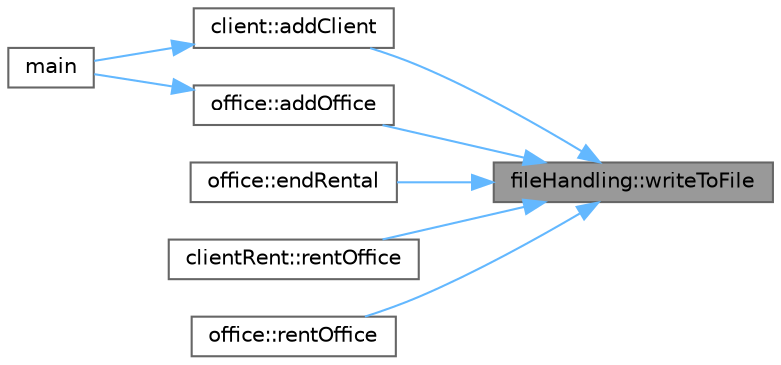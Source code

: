 digraph "fileHandling::writeToFile"
{
 // LATEX_PDF_SIZE
  bgcolor="transparent";
  edge [fontname=Helvetica,fontsize=10,labelfontname=Helvetica,labelfontsize=10];
  node [fontname=Helvetica,fontsize=10,shape=box,height=0.2,width=0.4];
  rankdir="RL";
  Node1 [id="Node000001",label="fileHandling::writeToFile",height=0.2,width=0.4,color="gray40", fillcolor="grey60", style="filled", fontcolor="black",tooltip="Writes data to the file."];
  Node1 -> Node2 [id="edge1_Node000001_Node000002",dir="back",color="steelblue1",style="solid",tooltip=" "];
  Node2 [id="Node000002",label="client::addClient",height=0.2,width=0.4,color="grey40", fillcolor="white", style="filled",URL="$classclient.html#a733535fb656d02f5ab034f8b649cf3f0",tooltip="Adds a new client to the management system."];
  Node2 -> Node3 [id="edge2_Node000002_Node000003",dir="back",color="steelblue1",style="solid",tooltip=" "];
  Node3 [id="Node000003",label="main",height=0.2,width=0.4,color="grey40", fillcolor="white", style="filled",URL="$main_8cpp.html#ae66f6b31b5ad750f1fe042a706a4e3d4",tooltip=" "];
  Node1 -> Node4 [id="edge3_Node000001_Node000004",dir="back",color="steelblue1",style="solid",tooltip=" "];
  Node4 [id="Node000004",label="office::addOffice",height=0.2,width=0.4,color="grey40", fillcolor="white", style="filled",URL="$classoffice.html#aff0f126b758cb0ea6fb6c6659e74c0e3",tooltip="Adds a new office to the management system."];
  Node4 -> Node3 [id="edge4_Node000004_Node000003",dir="back",color="steelblue1",style="solid",tooltip=" "];
  Node1 -> Node5 [id="edge5_Node000001_Node000005",dir="back",color="steelblue1",style="solid",tooltip=" "];
  Node5 [id="Node000005",label="office::endRental",height=0.2,width=0.4,color="grey40", fillcolor="white", style="filled",URL="$classoffice.html#aeaf5d37ae0c53f2b1b81bf83af292933",tooltip="Ends the rental of an office, making it available again."];
  Node1 -> Node6 [id="edge6_Node000001_Node000006",dir="back",color="steelblue1",style="solid",tooltip=" "];
  Node6 [id="Node000006",label="clientRent::rentOffice",height=0.2,width=0.4,color="grey40", fillcolor="white", style="filled",URL="$classclient_rent.html#a048ba46194aba6813cd16d8ae1d4fc4d",tooltip="Rents an office for the client."];
  Node1 -> Node7 [id="edge7_Node000001_Node000007",dir="back",color="steelblue1",style="solid",tooltip=" "];
  Node7 [id="Node000007",label="office::rentOffice",height=0.2,width=0.4,color="grey40", fillcolor="white", style="filled",URL="$classoffice.html#add96666ca2b1aa88a8f694afdfd7b7d1",tooltip="Rents an office to a specified client."];
}
